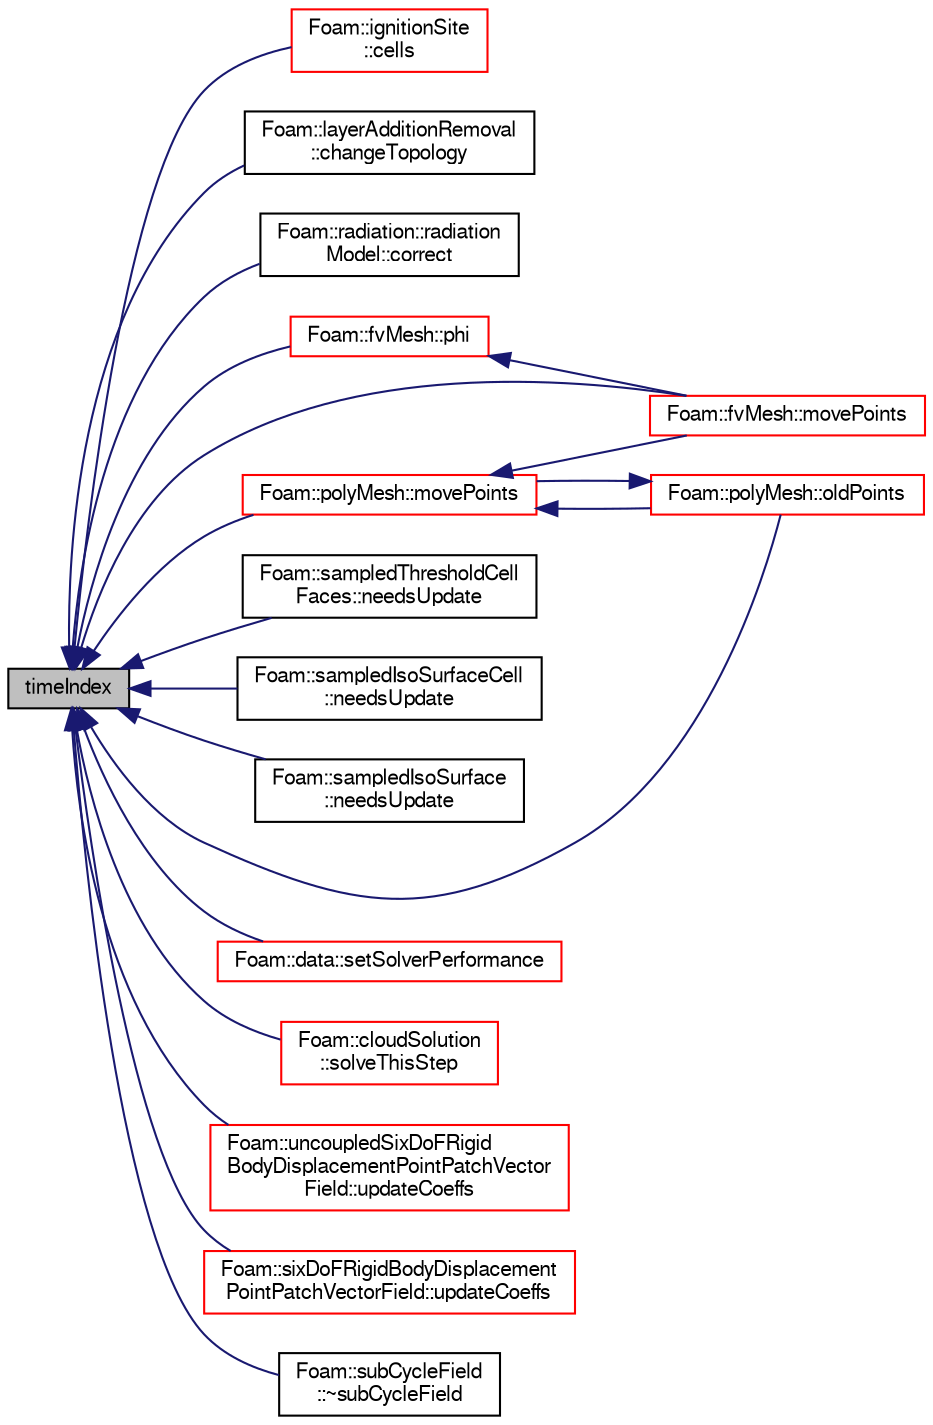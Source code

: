 digraph "timeIndex"
{
  bgcolor="transparent";
  edge [fontname="FreeSans",fontsize="10",labelfontname="FreeSans",labelfontsize="10"];
  node [fontname="FreeSans",fontsize="10",shape=record];
  rankdir="LR";
  Node2063 [label="timeIndex",height=0.2,width=0.4,color="black", fillcolor="grey75", style="filled", fontcolor="black"];
  Node2063 -> Node2064 [dir="back",color="midnightblue",fontsize="10",style="solid",fontname="FreeSans"];
  Node2064 [label="Foam::ignitionSite\l::cells",height=0.2,width=0.4,color="red",URL="$a21838.html#a09695970e362122a177f27029f45abbe",tooltip="Return the ignition cells updated if the mesh moved. "];
  Node2063 -> Node2066 [dir="back",color="midnightblue",fontsize="10",style="solid",fontname="FreeSans"];
  Node2066 [label="Foam::layerAdditionRemoval\l::changeTopology",height=0.2,width=0.4,color="black",URL="$a21462.html#a837dedbb253fe1b4140e2fc1112e95e9",tooltip="Check for topology change. "];
  Node2063 -> Node2067 [dir="back",color="midnightblue",fontsize="10",style="solid",fontname="FreeSans"];
  Node2067 [label="Foam::radiation::radiation\lModel::correct",height=0.2,width=0.4,color="black",URL="$a30042.html#a3ae44b28050c3aa494c1d8e18cf618c1",tooltip="Main update/correction routine. "];
  Node2063 -> Node2068 [dir="back",color="midnightblue",fontsize="10",style="solid",fontname="FreeSans"];
  Node2068 [label="Foam::fvMesh::movePoints",height=0.2,width=0.4,color="red",URL="$a22766.html#a3693c648bea2e99054cbbb75d4bf4e4d",tooltip="Move points, returns volumes swept by faces in motion. "];
  Node2063 -> Node2083 [dir="back",color="midnightblue",fontsize="10",style="solid",fontname="FreeSans"];
  Node2083 [label="Foam::polyMesh::movePoints",height=0.2,width=0.4,color="red",URL="$a27410.html#a3693c648bea2e99054cbbb75d4bf4e4d",tooltip="Move points, returns volumes swept by faces in motion. "];
  Node2083 -> Node2068 [dir="back",color="midnightblue",fontsize="10",style="solid",fontname="FreeSans"];
  Node2083 -> Node2364 [dir="back",color="midnightblue",fontsize="10",style="solid",fontname="FreeSans"];
  Node2364 [label="Foam::polyMesh::oldPoints",height=0.2,width=0.4,color="red",URL="$a27410.html#a7db04d5fb2df0e34a2e616680cddea9a",tooltip="Return old points for mesh motion. "];
  Node2364 -> Node2083 [dir="back",color="midnightblue",fontsize="10",style="solid",fontname="FreeSans"];
  Node2063 -> Node2377 [dir="back",color="midnightblue",fontsize="10",style="solid",fontname="FreeSans"];
  Node2377 [label="Foam::sampledThresholdCell\lFaces::needsUpdate",height=0.2,width=0.4,color="black",URL="$a29402.html#aa0ea374c75eabd2f592dc4e6c3304c6b",tooltip="Does the surface need an update? "];
  Node2063 -> Node2378 [dir="back",color="midnightblue",fontsize="10",style="solid",fontname="FreeSans"];
  Node2378 [label="Foam::sampledIsoSurfaceCell\l::needsUpdate",height=0.2,width=0.4,color="black",URL="$a29358.html#aa0ea374c75eabd2f592dc4e6c3304c6b",tooltip="Does the surface need an update? "];
  Node2063 -> Node2379 [dir="back",color="midnightblue",fontsize="10",style="solid",fontname="FreeSans"];
  Node2379 [label="Foam::sampledIsoSurface\l::needsUpdate",height=0.2,width=0.4,color="black",URL="$a29354.html#aa0ea374c75eabd2f592dc4e6c3304c6b",tooltip="Does the surface need an update? "];
  Node2063 -> Node2364 [dir="back",color="midnightblue",fontsize="10",style="solid",fontname="FreeSans"];
  Node2063 -> Node2380 [dir="back",color="midnightblue",fontsize="10",style="solid",fontname="FreeSans"];
  Node2380 [label="Foam::fvMesh::phi",height=0.2,width=0.4,color="red",URL="$a22766.html#a48401d78677e2dbdd15a4c41d49677b8",tooltip="Return cell face motion fluxes. "];
  Node2380 -> Node2068 [dir="back",color="midnightblue",fontsize="10",style="solid",fontname="FreeSans"];
  Node2063 -> Node4095 [dir="back",color="midnightblue",fontsize="10",style="solid",fontname="FreeSans"];
  Node4095 [label="Foam::data::setSolverPerformance",height=0.2,width=0.4,color="red",URL="$a27106.html#a190c1e728c1cb63d3dd25d34aaf2fde3",tooltip="Add/set the solverPerformance entry for the named field. "];
  Node2063 -> Node4098 [dir="back",color="midnightblue",fontsize="10",style="solid",fontname="FreeSans"];
  Node4098 [label="Foam::cloudSolution\l::solveThisStep",height=0.2,width=0.4,color="red",URL="$a23762.html#ae83542f43964ca2aacfb65929c81ac83",tooltip="Returns true if performing a cloud iteration this calc step. "];
  Node2063 -> Node4100 [dir="back",color="midnightblue",fontsize="10",style="solid",fontname="FreeSans"];
  Node4100 [label="Foam::uncoupledSixDoFRigid\lBodyDisplacementPointPatchVector\lField::updateCoeffs",height=0.2,width=0.4,color="red",URL="$a29474.html#a7e24eafac629d3733181cd942d4c902f",tooltip="Update the coefficients associated with the patch field. "];
  Node2063 -> Node2613 [dir="back",color="midnightblue",fontsize="10",style="solid",fontname="FreeSans"];
  Node2613 [label="Foam::sixDoFRigidBodyDisplacement\lPointPatchVectorField::updateCoeffs",height=0.2,width=0.4,color="red",URL="$a29470.html#a7e24eafac629d3733181cd942d4c902f",tooltip="Update the coefficients associated with the patch field. "];
  Node2063 -> Node4102 [dir="back",color="midnightblue",fontsize="10",style="solid",fontname="FreeSans"];
  Node4102 [label="Foam::subCycleField\l::~subCycleField",height=0.2,width=0.4,color="black",URL="$a25646.html#a54b8b7d600687b3af2894ee7b62fc962",tooltip="Destructor. "];
}
